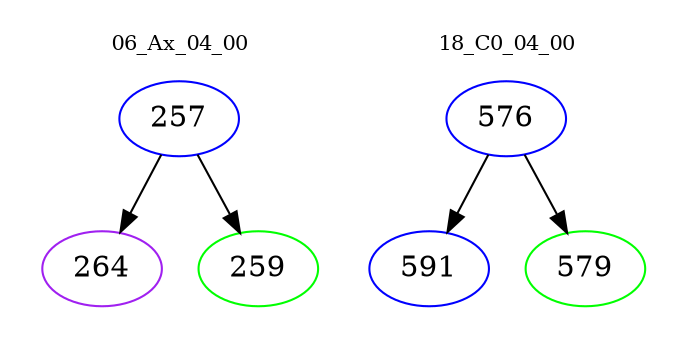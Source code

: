 digraph{
subgraph cluster_0 {
color = white
label = "06_Ax_04_00";
fontsize=10;
T0_257 [label="257", color="blue"]
T0_257 -> T0_264 [color="black"]
T0_264 [label="264", color="purple"]
T0_257 -> T0_259 [color="black"]
T0_259 [label="259", color="green"]
}
subgraph cluster_1 {
color = white
label = "18_C0_04_00";
fontsize=10;
T1_576 [label="576", color="blue"]
T1_576 -> T1_591 [color="black"]
T1_591 [label="591", color="blue"]
T1_576 -> T1_579 [color="black"]
T1_579 [label="579", color="green"]
}
}
